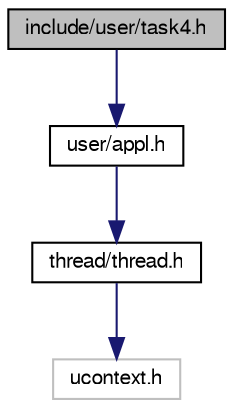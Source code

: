 digraph "include/user/task4.h"
{
  bgcolor="transparent";
  edge [fontname="FreeSans",fontsize="10",labelfontname="FreeSans",labelfontsize="10"];
  node [fontname="FreeSans",fontsize="10",shape=record];
  Node1 [label="include/user/task4.h",height=0.2,width=0.4,color="black", fillcolor="grey75", style="filled" fontcolor="black"];
  Node1 -> Node2 [color="midnightblue",fontsize="10",style="solid",fontname="FreeSans"];
  Node2 [label="user/appl.h",height=0.2,width=0.4,color="black",URL="$appl_8h.html",tooltip="declaration of basic class for application of the tasks "];
  Node2 -> Node3 [color="midnightblue",fontsize="10",style="solid",fontname="FreeSans"];
  Node3 [label="thread/thread.h",height=0.2,width=0.4,color="black",URL="$thread_8h.html"];
  Node3 -> Node4 [color="midnightblue",fontsize="10",style="solid",fontname="FreeSans"];
  Node4 [label="ucontext.h",height=0.2,width=0.4,color="grey75"];
}
